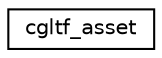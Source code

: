 digraph "Graphical Class Hierarchy"
{
 // LATEX_PDF_SIZE
  edge [fontname="Helvetica",fontsize="10",labelfontname="Helvetica",labelfontsize="10"];
  node [fontname="Helvetica",fontsize="10",shape=record];
  rankdir="LR";
  Node0 [label="cgltf_asset",height=0.2,width=0.4,color="black", fillcolor="white", style="filled",URL="$structcgltf__asset.html",tooltip=" "];
}
